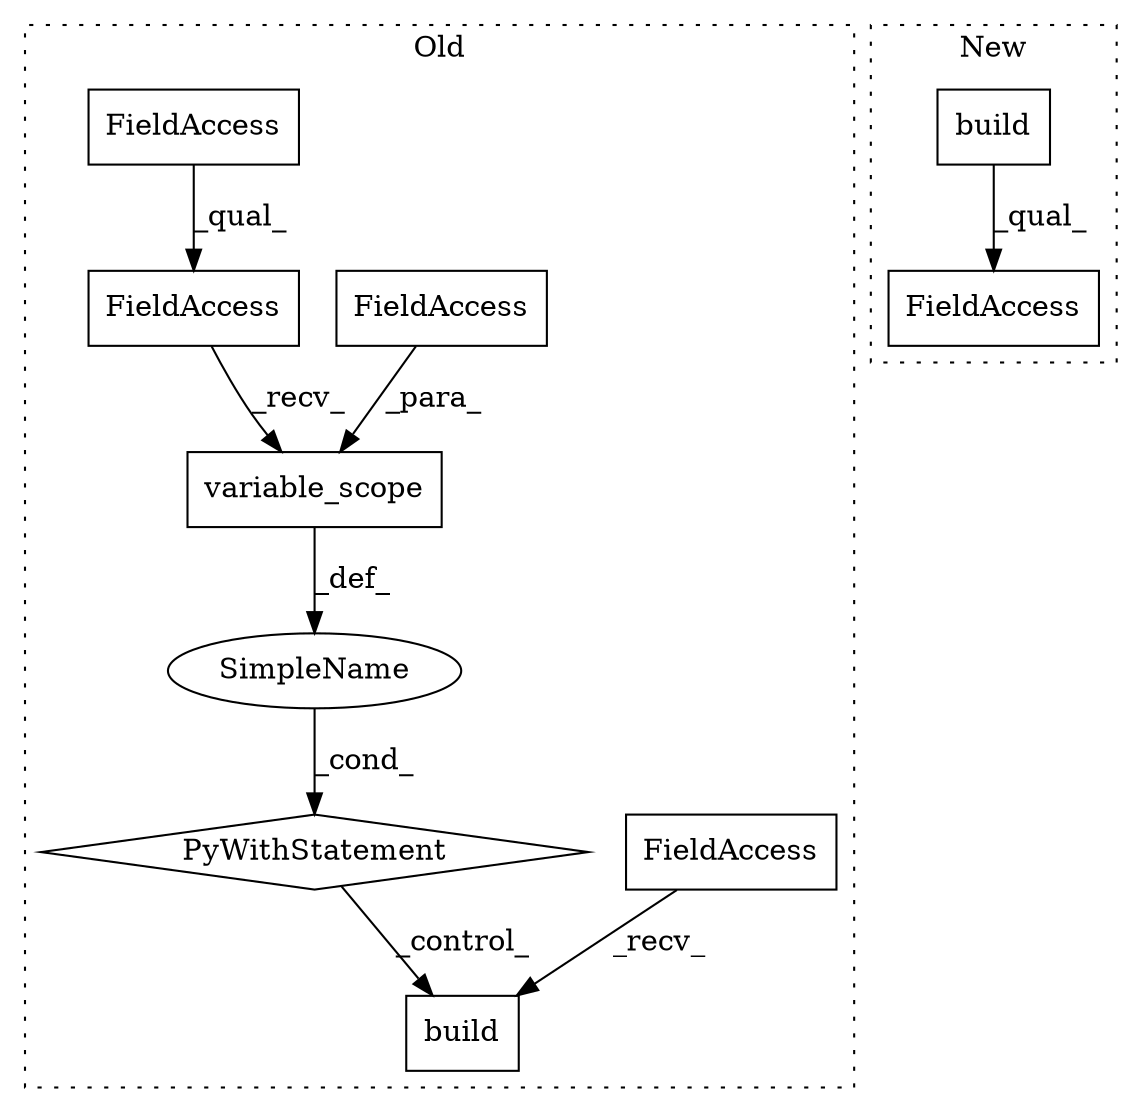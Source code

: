 digraph G {
subgraph cluster0 {
1 [label="variable_scope" a="32" s="1528,1552" l="15,1" shape="box"];
3 [label="PyWithStatement" a="104" s="1497,1553" l="10,2" shape="diamond"];
5 [label="FieldAccess" a="22" s="1543" l="9" shape="box"];
6 [label="SimpleName" a="42" s="" l="" shape="ellipse"];
7 [label="build" a="32" s="1758,1775" l="6,1" shape="box"];
8 [label="FieldAccess" a="22" s="1507" l="20" shape="box"];
9 [label="FieldAccess" a="22" s="1747" l="10" shape="box"];
10 [label="FieldAccess" a="22" s="1507" l="17" shape="box"];
label = "Old";
style="dotted";
}
subgraph cluster1 {
2 [label="build" a="32" s="1441,1458" l="6,1" shape="box"];
4 [label="FieldAccess" a="22" s="1436" l="31" shape="box"];
label = "New";
style="dotted";
}
1 -> 6 [label="_def_"];
2 -> 4 [label="_qual_"];
3 -> 7 [label="_control_"];
5 -> 1 [label="_para_"];
6 -> 3 [label="_cond_"];
8 -> 1 [label="_recv_"];
9 -> 7 [label="_recv_"];
10 -> 8 [label="_qual_"];
}